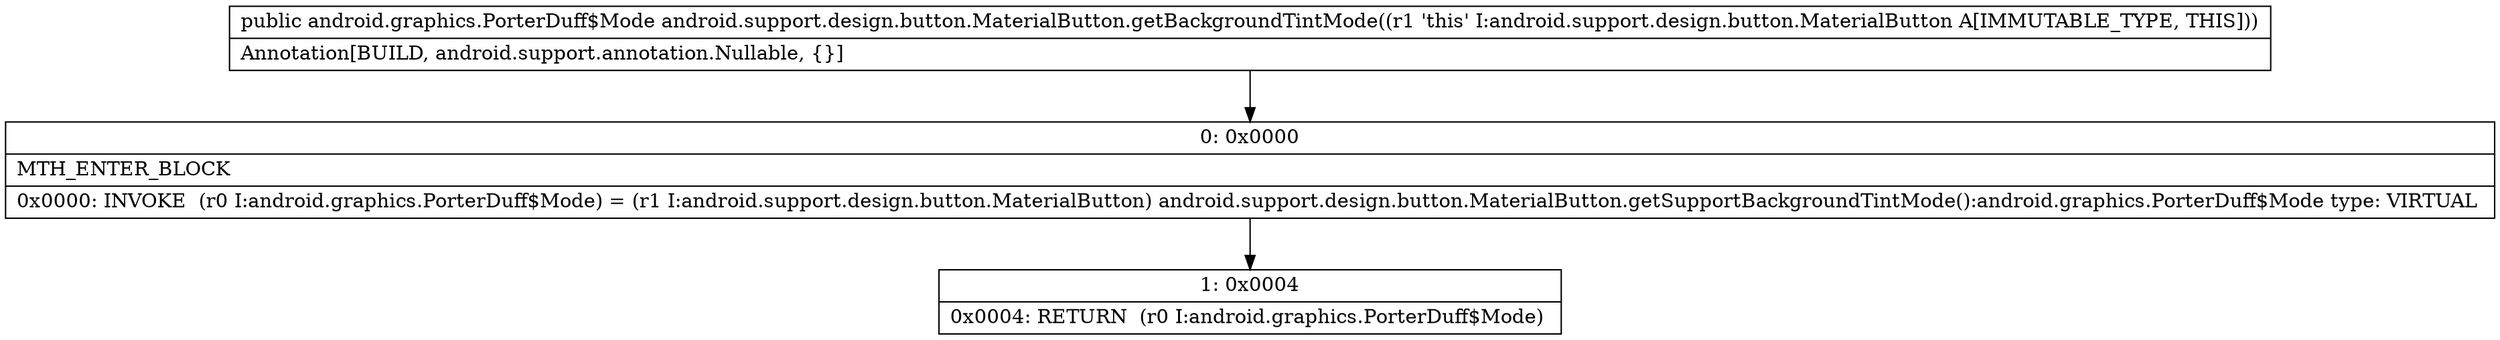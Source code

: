 digraph "CFG forandroid.support.design.button.MaterialButton.getBackgroundTintMode()Landroid\/graphics\/PorterDuff$Mode;" {
Node_0 [shape=record,label="{0\:\ 0x0000|MTH_ENTER_BLOCK\l|0x0000: INVOKE  (r0 I:android.graphics.PorterDuff$Mode) = (r1 I:android.support.design.button.MaterialButton) android.support.design.button.MaterialButton.getSupportBackgroundTintMode():android.graphics.PorterDuff$Mode type: VIRTUAL \l}"];
Node_1 [shape=record,label="{1\:\ 0x0004|0x0004: RETURN  (r0 I:android.graphics.PorterDuff$Mode) \l}"];
MethodNode[shape=record,label="{public android.graphics.PorterDuff$Mode android.support.design.button.MaterialButton.getBackgroundTintMode((r1 'this' I:android.support.design.button.MaterialButton A[IMMUTABLE_TYPE, THIS]))  | Annotation[BUILD, android.support.annotation.Nullable, \{\}]\l}"];
MethodNode -> Node_0;
Node_0 -> Node_1;
}

